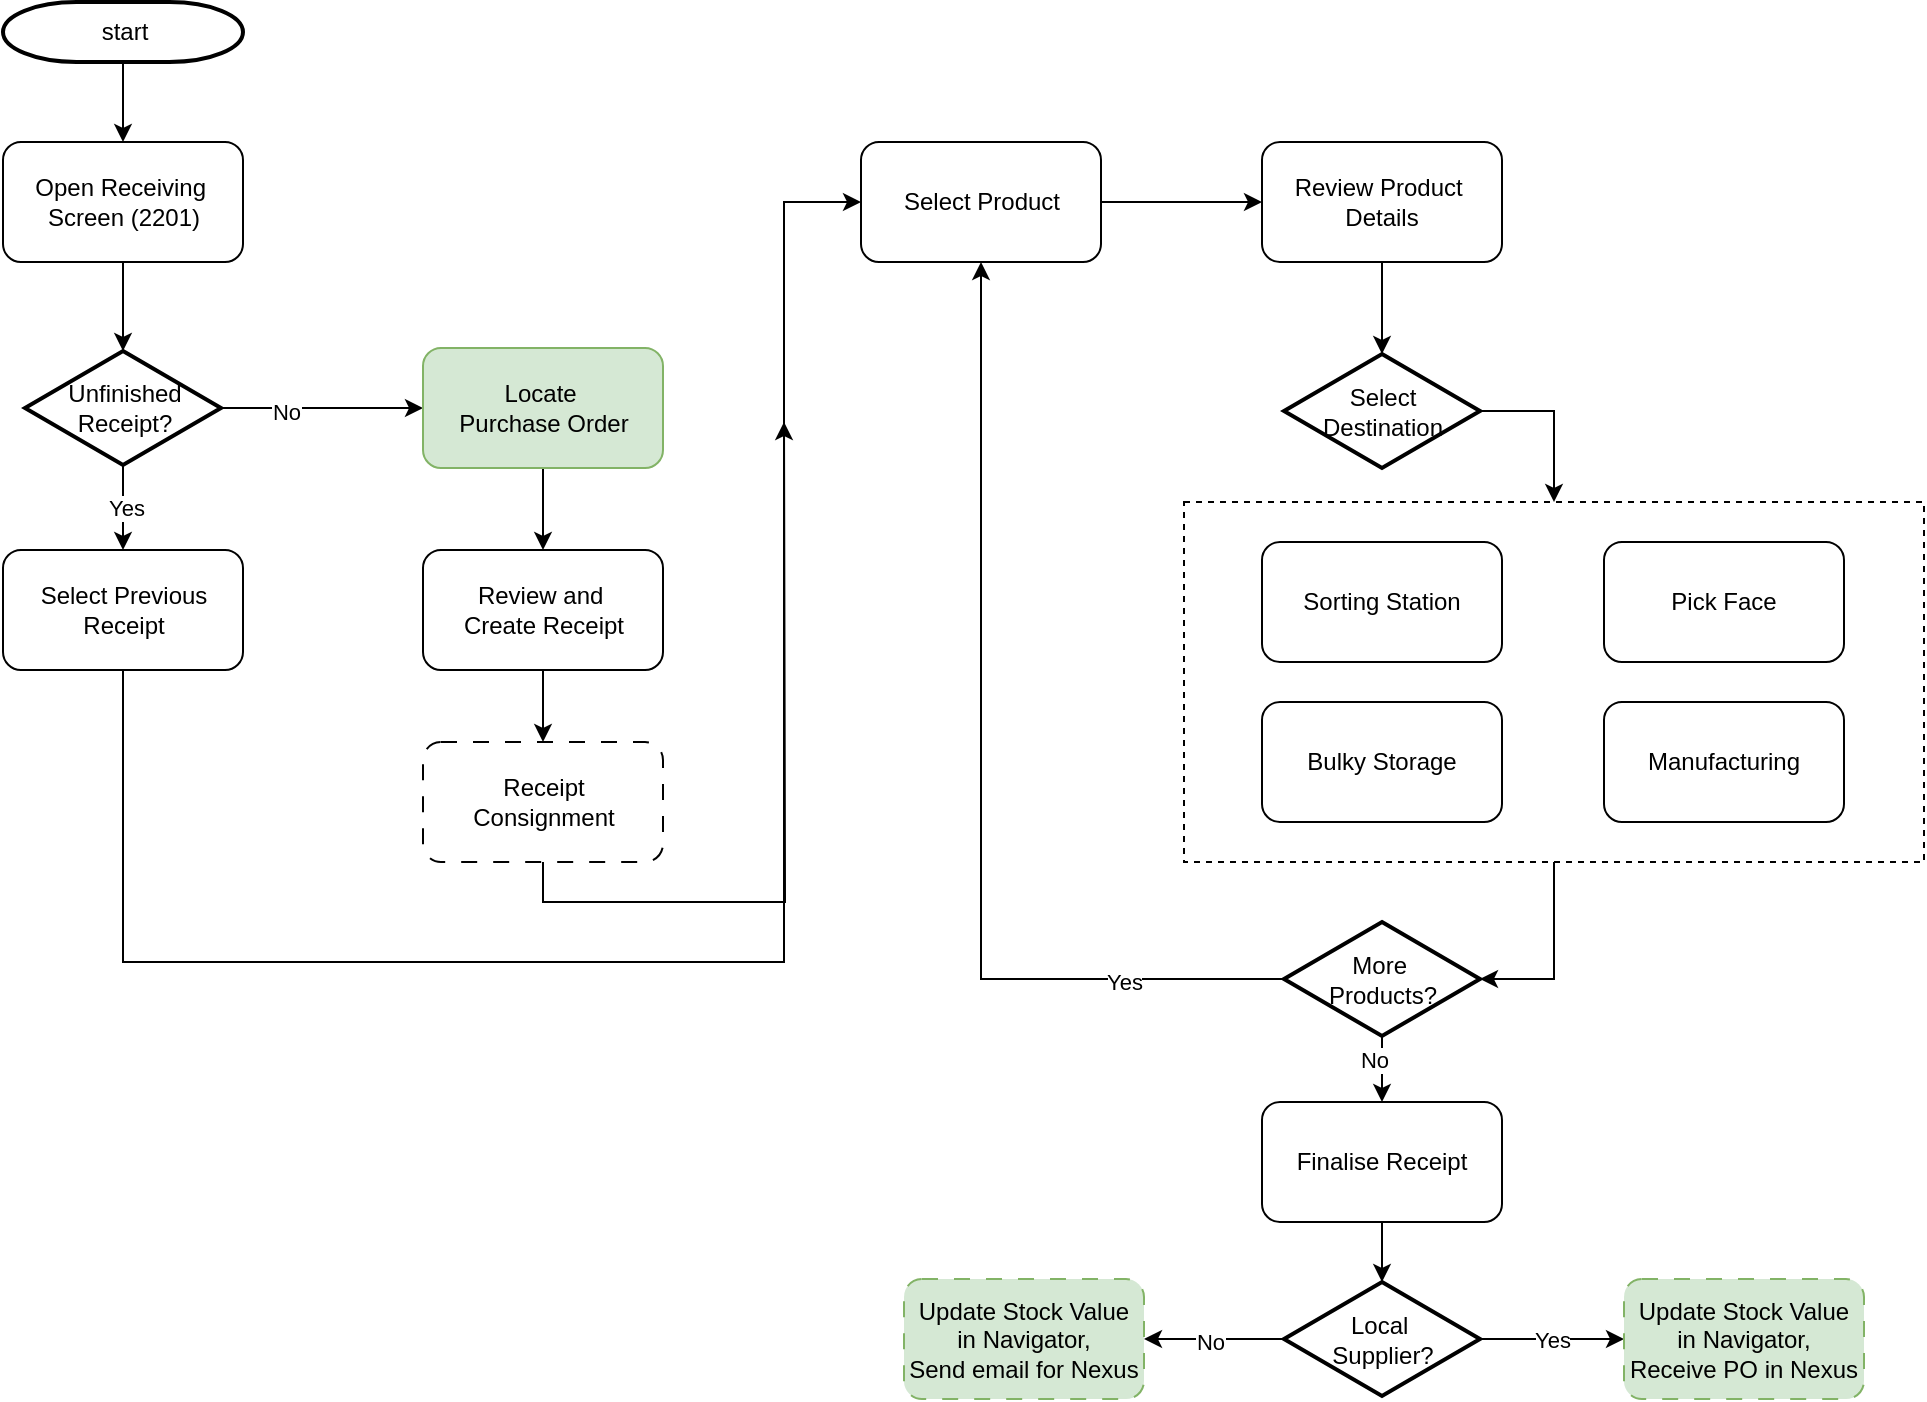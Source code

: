 <mxfile version="25.0.3">
  <diagram id="6a731a19-8d31-9384-78a2-239565b7b9f0" name="Page-1">
    <mxGraphModel dx="2074" dy="1132" grid="1" gridSize="10" guides="1" tooltips="1" connect="1" arrows="1" fold="1" page="1" pageScale="1" pageWidth="1169" pageHeight="827" background="none" math="0" shadow="0">
      <root>
        <mxCell id="0" />
        <mxCell id="1" parent="0" />
        <mxCell id="FllbzKFlJK6ehd7ZULbo-95" value="" style="edgeStyle=orthogonalEdgeStyle;rounded=0;orthogonalLoop=1;jettySize=auto;html=1;" parent="1" source="2" target="FllbzKFlJK6ehd7ZULbo-77" edge="1">
          <mxGeometry relative="1" as="geometry" />
        </mxCell>
        <mxCell id="2" value="start" style="shape=mxgraph.flowchart.terminator;strokeWidth=2;gradientColor=none;gradientDirection=north;fontStyle=0;html=1;" parent="1" vertex="1">
          <mxGeometry x="59.5" y="60" width="120" height="30" as="geometry" />
        </mxCell>
        <mxCell id="FllbzKFlJK6ehd7ZULbo-97" value="" style="edgeStyle=orthogonalEdgeStyle;rounded=0;orthogonalLoop=1;jettySize=auto;html=1;" parent="1" source="FllbzKFlJK6ehd7ZULbo-56" target="FllbzKFlJK6ehd7ZULbo-81" edge="1">
          <mxGeometry relative="1" as="geometry" />
        </mxCell>
        <mxCell id="FllbzKFlJK6ehd7ZULbo-119" value="Yes" style="edgeLabel;html=1;align=center;verticalAlign=middle;resizable=0;points=[];" parent="FllbzKFlJK6ehd7ZULbo-97" vertex="1" connectable="0">
          <mxGeometry x="-0.035" y="1" relative="1" as="geometry">
            <mxPoint y="1" as="offset" />
          </mxGeometry>
        </mxCell>
        <mxCell id="FllbzKFlJK6ehd7ZULbo-98" value="" style="edgeStyle=orthogonalEdgeStyle;rounded=0;orthogonalLoop=1;jettySize=auto;html=1;" parent="1" source="FllbzKFlJK6ehd7ZULbo-56" target="FllbzKFlJK6ehd7ZULbo-80" edge="1">
          <mxGeometry relative="1" as="geometry" />
        </mxCell>
        <mxCell id="FllbzKFlJK6ehd7ZULbo-118" value="No" style="edgeLabel;html=1;align=center;verticalAlign=middle;resizable=0;points=[];" parent="FllbzKFlJK6ehd7ZULbo-98" vertex="1" connectable="0">
          <mxGeometry x="-0.356" y="-2" relative="1" as="geometry">
            <mxPoint as="offset" />
          </mxGeometry>
        </mxCell>
        <mxCell id="FllbzKFlJK6ehd7ZULbo-56" value="Unfinished&lt;div&gt;Receipt?&lt;/div&gt;" style="shape=mxgraph.flowchart.decision;strokeWidth=2;gradientColor=none;gradientDirection=north;fontStyle=0;html=1;" parent="1" vertex="1">
          <mxGeometry x="70.5" y="234.5" width="98" height="57" as="geometry" />
        </mxCell>
        <mxCell id="FllbzKFlJK6ehd7ZULbo-113" style="edgeStyle=orthogonalEdgeStyle;rounded=0;orthogonalLoop=1;jettySize=auto;html=1;exitX=1;exitY=0.5;exitDx=0;exitDy=0;exitPerimeter=0;" parent="1" source="FllbzKFlJK6ehd7ZULbo-64" target="FllbzKFlJK6ehd7ZULbo-112" edge="1">
          <mxGeometry relative="1" as="geometry" />
        </mxCell>
        <mxCell id="FllbzKFlJK6ehd7ZULbo-64" value="Select&lt;div&gt;Destination&lt;/div&gt;" style="shape=mxgraph.flowchart.decision;strokeWidth=2;gradientColor=none;gradientDirection=north;fontStyle=0;html=1;" parent="1" vertex="1">
          <mxGeometry x="700" y="236" width="98" height="57" as="geometry" />
        </mxCell>
        <mxCell id="FllbzKFlJK6ehd7ZULbo-96" value="" style="edgeStyle=orthogonalEdgeStyle;rounded=0;orthogonalLoop=1;jettySize=auto;html=1;" parent="1" source="FllbzKFlJK6ehd7ZULbo-77" target="FllbzKFlJK6ehd7ZULbo-56" edge="1">
          <mxGeometry relative="1" as="geometry" />
        </mxCell>
        <mxCell id="FllbzKFlJK6ehd7ZULbo-77" value="&lt;span style=&quot;text-wrap-mode: nowrap;&quot;&gt;Open Receiving&amp;nbsp;&lt;/span&gt;&lt;div style=&quot;text-wrap-mode: nowrap;&quot;&gt;Screen (2201)&lt;/div&gt;" style="rounded=1;whiteSpace=wrap;html=1;" parent="1" vertex="1">
          <mxGeometry x="59.5" y="130" width="120" height="60" as="geometry" />
        </mxCell>
        <mxCell id="FllbzKFlJK6ehd7ZULbo-107" style="edgeStyle=orthogonalEdgeStyle;rounded=0;orthogonalLoop=1;jettySize=auto;html=1;exitX=0.5;exitY=1;exitDx=0;exitDy=0;" parent="1" source="FllbzKFlJK6ehd7ZULbo-78" edge="1">
          <mxGeometry relative="1" as="geometry">
            <mxPoint x="450" y="270" as="targetPoint" />
          </mxGeometry>
        </mxCell>
        <mxCell id="FllbzKFlJK6ehd7ZULbo-78" value="&lt;span style=&quot;text-wrap-mode: nowrap;&quot;&gt;Receipt&lt;/span&gt;&lt;div style=&quot;text-wrap-mode: nowrap;&quot;&gt;Consignment&lt;/div&gt;" style="rounded=1;whiteSpace=wrap;html=1;dashed=1;dashPattern=8 8;" parent="1" vertex="1">
          <mxGeometry x="269.5" y="430" width="120" height="60" as="geometry" />
        </mxCell>
        <mxCell id="FllbzKFlJK6ehd7ZULbo-100" value="" style="edgeStyle=orthogonalEdgeStyle;rounded=0;orthogonalLoop=1;jettySize=auto;html=1;" parent="1" source="FllbzKFlJK6ehd7ZULbo-79" target="FllbzKFlJK6ehd7ZULbo-78" edge="1">
          <mxGeometry relative="1" as="geometry" />
        </mxCell>
        <mxCell id="FllbzKFlJK6ehd7ZULbo-79" value="&lt;span style=&quot;text-wrap-mode: nowrap;&quot;&gt;Review and&amp;nbsp;&lt;/span&gt;&lt;div style=&quot;text-wrap-mode: nowrap;&quot;&gt;Create Receipt&lt;/div&gt;" style="rounded=1;whiteSpace=wrap;html=1;" parent="1" vertex="1">
          <mxGeometry x="269.5" y="334" width="120" height="60" as="geometry" />
        </mxCell>
        <mxCell id="FllbzKFlJK6ehd7ZULbo-99" value="" style="edgeStyle=orthogonalEdgeStyle;rounded=0;orthogonalLoop=1;jettySize=auto;html=1;" parent="1" source="FllbzKFlJK6ehd7ZULbo-80" target="FllbzKFlJK6ehd7ZULbo-79" edge="1">
          <mxGeometry relative="1" as="geometry" />
        </mxCell>
        <mxCell id="FllbzKFlJK6ehd7ZULbo-80" value="&lt;span style=&quot;text-wrap-mode: nowrap;&quot;&gt;Locate&amp;nbsp;&lt;/span&gt;&lt;div style=&quot;text-wrap-mode: nowrap;&quot;&gt;Purchase Order&lt;/div&gt;" style="rounded=1;whiteSpace=wrap;html=1;fillColor=#d5e8d4;strokeColor=#82b366;" parent="1" vertex="1">
          <mxGeometry x="269.5" y="233" width="120" height="60" as="geometry" />
        </mxCell>
        <mxCell id="FllbzKFlJK6ehd7ZULbo-106" style="edgeStyle=orthogonalEdgeStyle;rounded=0;orthogonalLoop=1;jettySize=auto;html=1;exitX=0.5;exitY=1;exitDx=0;exitDy=0;entryX=0;entryY=0.5;entryDx=0;entryDy=0;" parent="1" source="FllbzKFlJK6ehd7ZULbo-81" target="FllbzKFlJK6ehd7ZULbo-89" edge="1">
          <mxGeometry relative="1" as="geometry">
            <Array as="points">
              <mxPoint x="120" y="540" />
              <mxPoint x="450" y="540" />
              <mxPoint x="450" y="160" />
            </Array>
          </mxGeometry>
        </mxCell>
        <mxCell id="FllbzKFlJK6ehd7ZULbo-81" value="&lt;span style=&quot;text-wrap-mode: nowrap;&quot;&gt;Select Previous Receipt&lt;/span&gt;" style="rounded=1;whiteSpace=wrap;html=1;" parent="1" vertex="1">
          <mxGeometry x="59.5" y="334" width="120" height="60" as="geometry" />
        </mxCell>
        <mxCell id="FllbzKFlJK6ehd7ZULbo-123" style="edgeStyle=orthogonalEdgeStyle;rounded=0;orthogonalLoop=1;jettySize=auto;html=1;exitX=0.5;exitY=1;exitDx=0;exitDy=0;entryX=0.5;entryY=0;entryDx=0;entryDy=0;" parent="1" source="FllbzKFlJK6ehd7ZULbo-83" edge="1">
          <mxGeometry relative="1" as="geometry">
            <mxPoint x="749" y="700" as="targetPoint" />
          </mxGeometry>
        </mxCell>
        <mxCell id="FllbzKFlJK6ehd7ZULbo-83" value="&lt;span style=&quot;text-wrap-mode: nowrap;&quot;&gt;Finalise Receipt&lt;/span&gt;" style="rounded=1;whiteSpace=wrap;html=1;" parent="1" vertex="1">
          <mxGeometry x="689" y="610" width="120" height="60" as="geometry" />
        </mxCell>
        <mxCell id="FllbzKFlJK6ehd7ZULbo-84" value="&lt;span style=&quot;text-wrap-mode: nowrap;&quot;&gt;Bulky Storage&lt;/span&gt;" style="rounded=1;whiteSpace=wrap;html=1;" parent="1" vertex="1">
          <mxGeometry x="689" y="410" width="120" height="60" as="geometry" />
        </mxCell>
        <mxCell id="FllbzKFlJK6ehd7ZULbo-86" value="&lt;span style=&quot;text-wrap-mode: nowrap;&quot;&gt;Pick Face&lt;/span&gt;" style="rounded=1;whiteSpace=wrap;html=1;" parent="1" vertex="1">
          <mxGeometry x="860" y="330" width="120" height="60" as="geometry" />
        </mxCell>
        <mxCell id="FllbzKFlJK6ehd7ZULbo-87" value="&lt;span style=&quot;text-wrap-mode: nowrap;&quot;&gt;Sorting Station&lt;/span&gt;" style="rounded=1;whiteSpace=wrap;html=1;" parent="1" vertex="1">
          <mxGeometry x="689" y="330" width="120" height="60" as="geometry" />
        </mxCell>
        <mxCell id="FllbzKFlJK6ehd7ZULbo-102" value="" style="edgeStyle=orthogonalEdgeStyle;rounded=0;orthogonalLoop=1;jettySize=auto;html=1;" parent="1" source="FllbzKFlJK6ehd7ZULbo-88" target="FllbzKFlJK6ehd7ZULbo-64" edge="1">
          <mxGeometry relative="1" as="geometry" />
        </mxCell>
        <mxCell id="FllbzKFlJK6ehd7ZULbo-88" value="&lt;span style=&quot;text-wrap-mode: nowrap;&quot;&gt;Review Product&amp;nbsp;&lt;/span&gt;&lt;div style=&quot;text-wrap-mode: nowrap;&quot;&gt;Details&lt;/div&gt;" style="rounded=1;whiteSpace=wrap;html=1;" parent="1" vertex="1">
          <mxGeometry x="689" y="130" width="120" height="60" as="geometry" />
        </mxCell>
        <mxCell id="FllbzKFlJK6ehd7ZULbo-101" value="" style="edgeStyle=orthogonalEdgeStyle;rounded=0;orthogonalLoop=1;jettySize=auto;html=1;" parent="1" source="FllbzKFlJK6ehd7ZULbo-89" target="FllbzKFlJK6ehd7ZULbo-88" edge="1">
          <mxGeometry relative="1" as="geometry" />
        </mxCell>
        <mxCell id="FllbzKFlJK6ehd7ZULbo-89" value="&lt;span style=&quot;text-wrap-mode: nowrap;&quot;&gt;Select Product&lt;/span&gt;" style="rounded=1;whiteSpace=wrap;html=1;" parent="1" vertex="1">
          <mxGeometry x="488.5" y="130" width="120" height="60" as="geometry" />
        </mxCell>
        <mxCell id="FllbzKFlJK6ehd7ZULbo-92" style="edgeStyle=orthogonalEdgeStyle;rounded=0;orthogonalLoop=1;jettySize=auto;html=1;exitX=0.5;exitY=1;exitDx=0;exitDy=0;" parent="1" source="FllbzKFlJK6ehd7ZULbo-83" target="FllbzKFlJK6ehd7ZULbo-83" edge="1">
          <mxGeometry relative="1" as="geometry" />
        </mxCell>
        <mxCell id="FllbzKFlJK6ehd7ZULbo-104" value="" style="edgeStyle=orthogonalEdgeStyle;rounded=0;orthogonalLoop=1;jettySize=auto;html=1;" parent="1" source="FllbzKFlJK6ehd7ZULbo-94" target="FllbzKFlJK6ehd7ZULbo-83" edge="1">
          <mxGeometry relative="1" as="geometry" />
        </mxCell>
        <mxCell id="FllbzKFlJK6ehd7ZULbo-115" value="No" style="edgeLabel;html=1;align=center;verticalAlign=middle;resizable=0;points=[];" parent="FllbzKFlJK6ehd7ZULbo-104" vertex="1" connectable="0">
          <mxGeometry x="-0.489" y="-4" relative="1" as="geometry">
            <mxPoint as="offset" />
          </mxGeometry>
        </mxCell>
        <mxCell id="FllbzKFlJK6ehd7ZULbo-105" style="edgeStyle=orthogonalEdgeStyle;rounded=0;orthogonalLoop=1;jettySize=auto;html=1;exitX=0;exitY=0.5;exitDx=0;exitDy=0;exitPerimeter=0;entryX=0.5;entryY=1;entryDx=0;entryDy=0;" parent="1" source="FllbzKFlJK6ehd7ZULbo-94" target="FllbzKFlJK6ehd7ZULbo-89" edge="1">
          <mxGeometry relative="1" as="geometry" />
        </mxCell>
        <mxCell id="FllbzKFlJK6ehd7ZULbo-117" value="Yes" style="edgeLabel;html=1;align=center;verticalAlign=middle;resizable=0;points=[];" parent="FllbzKFlJK6ehd7ZULbo-105" vertex="1" connectable="0">
          <mxGeometry x="-0.686" y="1" relative="1" as="geometry">
            <mxPoint as="offset" />
          </mxGeometry>
        </mxCell>
        <mxCell id="FllbzKFlJK6ehd7ZULbo-94" value="More&amp;nbsp;&lt;div&gt;Products?&lt;/div&gt;" style="shape=mxgraph.flowchart.decision;strokeWidth=2;gradientColor=none;gradientDirection=north;fontStyle=0;html=1;" parent="1" vertex="1">
          <mxGeometry x="700" y="520" width="98" height="57" as="geometry" />
        </mxCell>
        <mxCell id="FllbzKFlJK6ehd7ZULbo-112" value="" style="rounded=0;whiteSpace=wrap;html=1;fillColor=none;dashed=1;" parent="1" vertex="1">
          <mxGeometry x="650" y="310" width="370" height="180" as="geometry" />
        </mxCell>
        <mxCell id="FllbzKFlJK6ehd7ZULbo-114" style="edgeStyle=orthogonalEdgeStyle;rounded=0;orthogonalLoop=1;jettySize=auto;html=1;exitX=0.5;exitY=1;exitDx=0;exitDy=0;entryX=1;entryY=0.5;entryDx=0;entryDy=0;entryPerimeter=0;" parent="1" source="FllbzKFlJK6ehd7ZULbo-112" target="FllbzKFlJK6ehd7ZULbo-94" edge="1">
          <mxGeometry relative="1" as="geometry" />
        </mxCell>
        <mxCell id="ooKo_V_hb8zaq4R_d-ZS-2" value="&lt;span style=&quot;text-wrap-mode: nowrap;&quot;&gt;Manufacturing&lt;/span&gt;" style="rounded=1;whiteSpace=wrap;html=1;" parent="1" vertex="1">
          <mxGeometry x="860" y="410" width="120" height="60" as="geometry" />
        </mxCell>
        <mxCell id="ooKo_V_hb8zaq4R_d-ZS-5" value="" style="edgeStyle=orthogonalEdgeStyle;rounded=0;orthogonalLoop=1;jettySize=auto;html=1;" parent="1" source="ooKo_V_hb8zaq4R_d-ZS-3" target="ooKo_V_hb8zaq4R_d-ZS-4" edge="1">
          <mxGeometry relative="1" as="geometry" />
        </mxCell>
        <mxCell id="ooKo_V_hb8zaq4R_d-ZS-8" value="No" style="edgeLabel;html=1;align=center;verticalAlign=middle;resizable=0;points=[];" parent="ooKo_V_hb8zaq4R_d-ZS-5" vertex="1" connectable="0">
          <mxGeometry x="0.073" y="1" relative="1" as="geometry">
            <mxPoint as="offset" />
          </mxGeometry>
        </mxCell>
        <mxCell id="ooKo_V_hb8zaq4R_d-ZS-7" value="Yes" style="edgeStyle=orthogonalEdgeStyle;rounded=0;orthogonalLoop=1;jettySize=auto;html=1;" parent="1" source="ooKo_V_hb8zaq4R_d-ZS-3" target="ooKo_V_hb8zaq4R_d-ZS-6" edge="1">
          <mxGeometry relative="1" as="geometry" />
        </mxCell>
        <mxCell id="ooKo_V_hb8zaq4R_d-ZS-3" value="Local&amp;nbsp;&lt;div&gt;Supplier?&lt;/div&gt;" style="shape=mxgraph.flowchart.decision;strokeWidth=2;gradientColor=none;gradientDirection=north;fontStyle=0;html=1;" parent="1" vertex="1">
          <mxGeometry x="700" y="700" width="98" height="57" as="geometry" />
        </mxCell>
        <mxCell id="ooKo_V_hb8zaq4R_d-ZS-4" value="&lt;span style=&quot;text-wrap-mode: nowrap;&quot;&gt;Update Stock Value&lt;/span&gt;&lt;div&gt;&lt;span style=&quot;text-wrap-mode: nowrap;&quot;&gt;in Navigator,&lt;/span&gt;&lt;/div&gt;&lt;div&gt;&lt;span style=&quot;text-wrap-mode: nowrap;&quot;&gt;Send email for Nexus&lt;/span&gt;&lt;/div&gt;" style="rounded=1;whiteSpace=wrap;html=1;dashed=1;dashPattern=8 8;fillColor=#d5e8d4;strokeColor=#82b366;" parent="1" vertex="1">
          <mxGeometry x="510" y="698.5" width="120" height="60" as="geometry" />
        </mxCell>
        <mxCell id="ooKo_V_hb8zaq4R_d-ZS-6" value="&lt;span style=&quot;text-wrap-mode: nowrap;&quot;&gt;Update Stock Value&lt;/span&gt;&lt;div&gt;&lt;span style=&quot;text-wrap-mode: nowrap;&quot;&gt;in Navigator,&lt;/span&gt;&lt;/div&gt;&lt;div&gt;&lt;span style=&quot;text-wrap-mode: nowrap;&quot;&gt;Receive PO in Nexus&lt;/span&gt;&lt;/div&gt;" style="rounded=1;whiteSpace=wrap;html=1;dashed=1;dashPattern=8 8;fillColor=#d5e8d4;strokeColor=#82b366;" parent="1" vertex="1">
          <mxGeometry x="870" y="698.5" width="120" height="60" as="geometry" />
        </mxCell>
      </root>
    </mxGraphModel>
  </diagram>
</mxfile>
